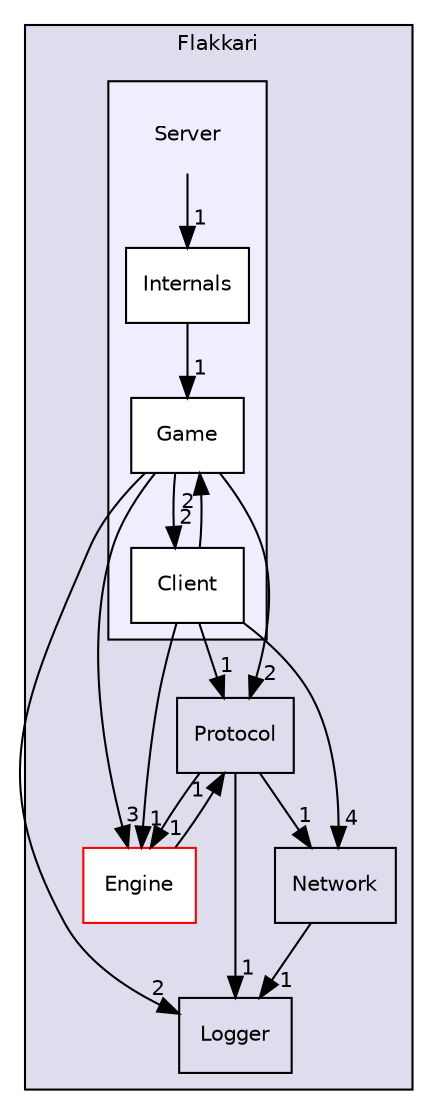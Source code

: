 digraph "Flakkari/Server" {
  compound=true
  node [ fontsize="10", fontname="Helvetica"];
  edge [ labelfontsize="10", labelfontname="Helvetica"];
  subgraph clusterdir_7252f805497af2c98d8ae536646df97b {
    graph [ bgcolor="#ddddee", pencolor="black", label="Flakkari" fontname="Helvetica", fontsize="10", URL="dir_7252f805497af2c98d8ae536646df97b.html"]
  dir_45889462d704ec0e5c2ce024817bc167 [shape=box label="Logger" URL="dir_45889462d704ec0e5c2ce024817bc167.html"];
  dir_a8832efbf453ed375786272748b42b6e [shape=box label="Engine" fillcolor="white" style="filled" color="red" URL="dir_a8832efbf453ed375786272748b42b6e.html"];
  dir_c5bb1fc07982e0126fd8087c13a737b0 [shape=box label="Protocol" URL="dir_c5bb1fc07982e0126fd8087c13a737b0.html"];
  dir_dc3bc5b104a4f9709e6dd6d8ef9cb2d5 [shape=box label="Network" URL="dir_dc3bc5b104a4f9709e6dd6d8ef9cb2d5.html"];
  subgraph clusterdir_b45b4f7f86949fcdbe13543d457ee769 {
    graph [ bgcolor="#eeeeff", pencolor="black", label="" URL="dir_b45b4f7f86949fcdbe13543d457ee769.html"];
    dir_b45b4f7f86949fcdbe13543d457ee769 [shape=plaintext label="Server"];
  dir_7e06220f9d8ad8af8703f9c9be194f68 [shape=box label="Client" fillcolor="white" style="filled" URL="dir_7e06220f9d8ad8af8703f9c9be194f68.html"];
  dir_96390089ad122cc0e79a3d516a8e4be8 [shape=box label="Game" fillcolor="white" style="filled" URL="dir_96390089ad122cc0e79a3d516a8e4be8.html"];
  dir_74e769d2151983ba157e4b397e94e5a6 [shape=box label="Internals" fillcolor="white" style="filled" URL="dir_74e769d2151983ba157e4b397e94e5a6.html"];
  }
  }
  dir_dc3bc5b104a4f9709e6dd6d8ef9cb2d5->dir_45889462d704ec0e5c2ce024817bc167 [headlabel="1", labeldistance=1.5 headhref="dir_000010_000009.html"];
  dir_c5bb1fc07982e0126fd8087c13a737b0->dir_45889462d704ec0e5c2ce024817bc167 [headlabel="1", labeldistance=1.5 headhref="dir_000011_000009.html"];
  dir_c5bb1fc07982e0126fd8087c13a737b0->dir_a8832efbf453ed375786272748b42b6e [headlabel="1", labeldistance=1.5 headhref="dir_000011_000002.html"];
  dir_c5bb1fc07982e0126fd8087c13a737b0->dir_dc3bc5b104a4f9709e6dd6d8ef9cb2d5 [headlabel="1", labeldistance=1.5 headhref="dir_000011_000010.html"];
  dir_a8832efbf453ed375786272748b42b6e->dir_c5bb1fc07982e0126fd8087c13a737b0 [headlabel="1", labeldistance=1.5 headhref="dir_000002_000011.html"];
  dir_7e06220f9d8ad8af8703f9c9be194f68->dir_96390089ad122cc0e79a3d516a8e4be8 [headlabel="2", labeldistance=1.5 headhref="dir_000013_000014.html"];
  dir_7e06220f9d8ad8af8703f9c9be194f68->dir_a8832efbf453ed375786272748b42b6e [headlabel="1", labeldistance=1.5 headhref="dir_000013_000002.html"];
  dir_7e06220f9d8ad8af8703f9c9be194f68->dir_c5bb1fc07982e0126fd8087c13a737b0 [headlabel="1", labeldistance=1.5 headhref="dir_000013_000011.html"];
  dir_7e06220f9d8ad8af8703f9c9be194f68->dir_dc3bc5b104a4f9709e6dd6d8ef9cb2d5 [headlabel="4", labeldistance=1.5 headhref="dir_000013_000010.html"];
  dir_96390089ad122cc0e79a3d516a8e4be8->dir_45889462d704ec0e5c2ce024817bc167 [headlabel="2", labeldistance=1.5 headhref="dir_000014_000009.html"];
  dir_96390089ad122cc0e79a3d516a8e4be8->dir_7e06220f9d8ad8af8703f9c9be194f68 [headlabel="2", labeldistance=1.5 headhref="dir_000014_000013.html"];
  dir_96390089ad122cc0e79a3d516a8e4be8->dir_a8832efbf453ed375786272748b42b6e [headlabel="3", labeldistance=1.5 headhref="dir_000014_000002.html"];
  dir_96390089ad122cc0e79a3d516a8e4be8->dir_c5bb1fc07982e0126fd8087c13a737b0 [headlabel="2", labeldistance=1.5 headhref="dir_000014_000011.html"];
  dir_74e769d2151983ba157e4b397e94e5a6->dir_96390089ad122cc0e79a3d516a8e4be8 [headlabel="1", labeldistance=1.5 headhref="dir_000015_000014.html"];
  dir_b45b4f7f86949fcdbe13543d457ee769->dir_74e769d2151983ba157e4b397e94e5a6 [headlabel="1", labeldistance=1.5 headhref="dir_000012_000015.html"];
}
